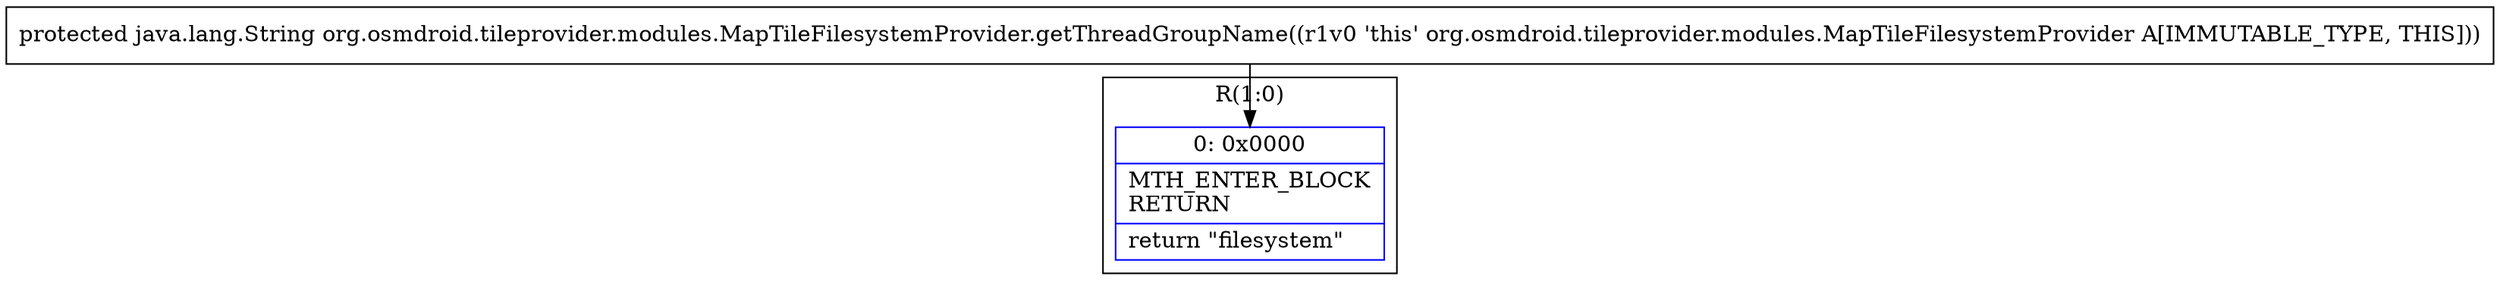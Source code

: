 digraph "CFG fororg.osmdroid.tileprovider.modules.MapTileFilesystemProvider.getThreadGroupName()Ljava\/lang\/String;" {
subgraph cluster_Region_479269078 {
label = "R(1:0)";
node [shape=record,color=blue];
Node_0 [shape=record,label="{0\:\ 0x0000|MTH_ENTER_BLOCK\lRETURN\l|return \"filesystem\"\l}"];
}
MethodNode[shape=record,label="{protected java.lang.String org.osmdroid.tileprovider.modules.MapTileFilesystemProvider.getThreadGroupName((r1v0 'this' org.osmdroid.tileprovider.modules.MapTileFilesystemProvider A[IMMUTABLE_TYPE, THIS])) }"];
MethodNode -> Node_0;
}

